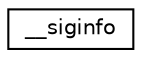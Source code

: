 digraph "Graphical Class Hierarchy"
{
 // LATEX_PDF_SIZE
  edge [fontname="Helvetica",fontsize="10",labelfontname="Helvetica",labelfontsize="10"];
  node [fontname="Helvetica",fontsize="10",shape=record];
  rankdir="LR";
  Node0 [label="__siginfo",height=0.2,width=0.4,color="black", fillcolor="white", style="filled",URL="$struct____siginfo.html",tooltip=" "];
}

